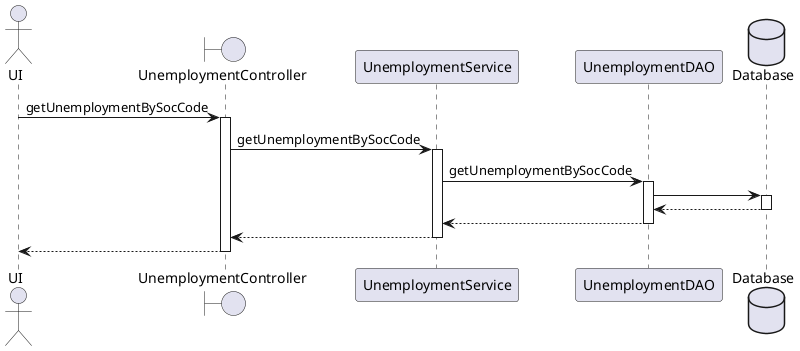@startuml

autoactivate on

actor UI
boundary UnemploymentController
participant UnemploymentService
participant UnemploymentDAO
database Database

UI -> UnemploymentController : getUnemploymentBySocCode
UnemploymentController -> UnemploymentService : getUnemploymentBySocCode
UnemploymentService -> UnemploymentDAO : getUnemploymentBySocCode
UnemploymentDAO -> Database
return
return
return
return

@enduml